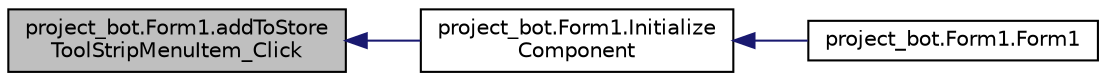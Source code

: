 digraph "project_bot.Form1.addToStoreToolStripMenuItem_Click"
{
  edge [fontname="Helvetica",fontsize="10",labelfontname="Helvetica",labelfontsize="10"];
  node [fontname="Helvetica",fontsize="10",shape=record];
  rankdir="LR";
  Node14 [label="project_bot.Form1.addToStore\lToolStripMenuItem_Click",height=0.2,width=0.4,color="black", fillcolor="grey75", style="filled", fontcolor="black"];
  Node14 -> Node15 [dir="back",color="midnightblue",fontsize="10",style="solid",fontname="Helvetica"];
  Node15 [label="project_bot.Form1.Initialize\lComponent",height=0.2,width=0.4,color="black", fillcolor="white", style="filled",URL="$classproject__bot_1_1_form1.html#af9d680db4a881806f9fe79ba1c002df1",tooltip="Required method for Designer support - do not modify the contents of this method with the code editor..."];
  Node15 -> Node16 [dir="back",color="midnightblue",fontsize="10",style="solid",fontname="Helvetica"];
  Node16 [label="project_bot.Form1.Form1",height=0.2,width=0.4,color="black", fillcolor="white", style="filled",URL="$classproject__bot_1_1_form1.html#a2d02bb4e7647a42a58a86fd94de1d415"];
}
